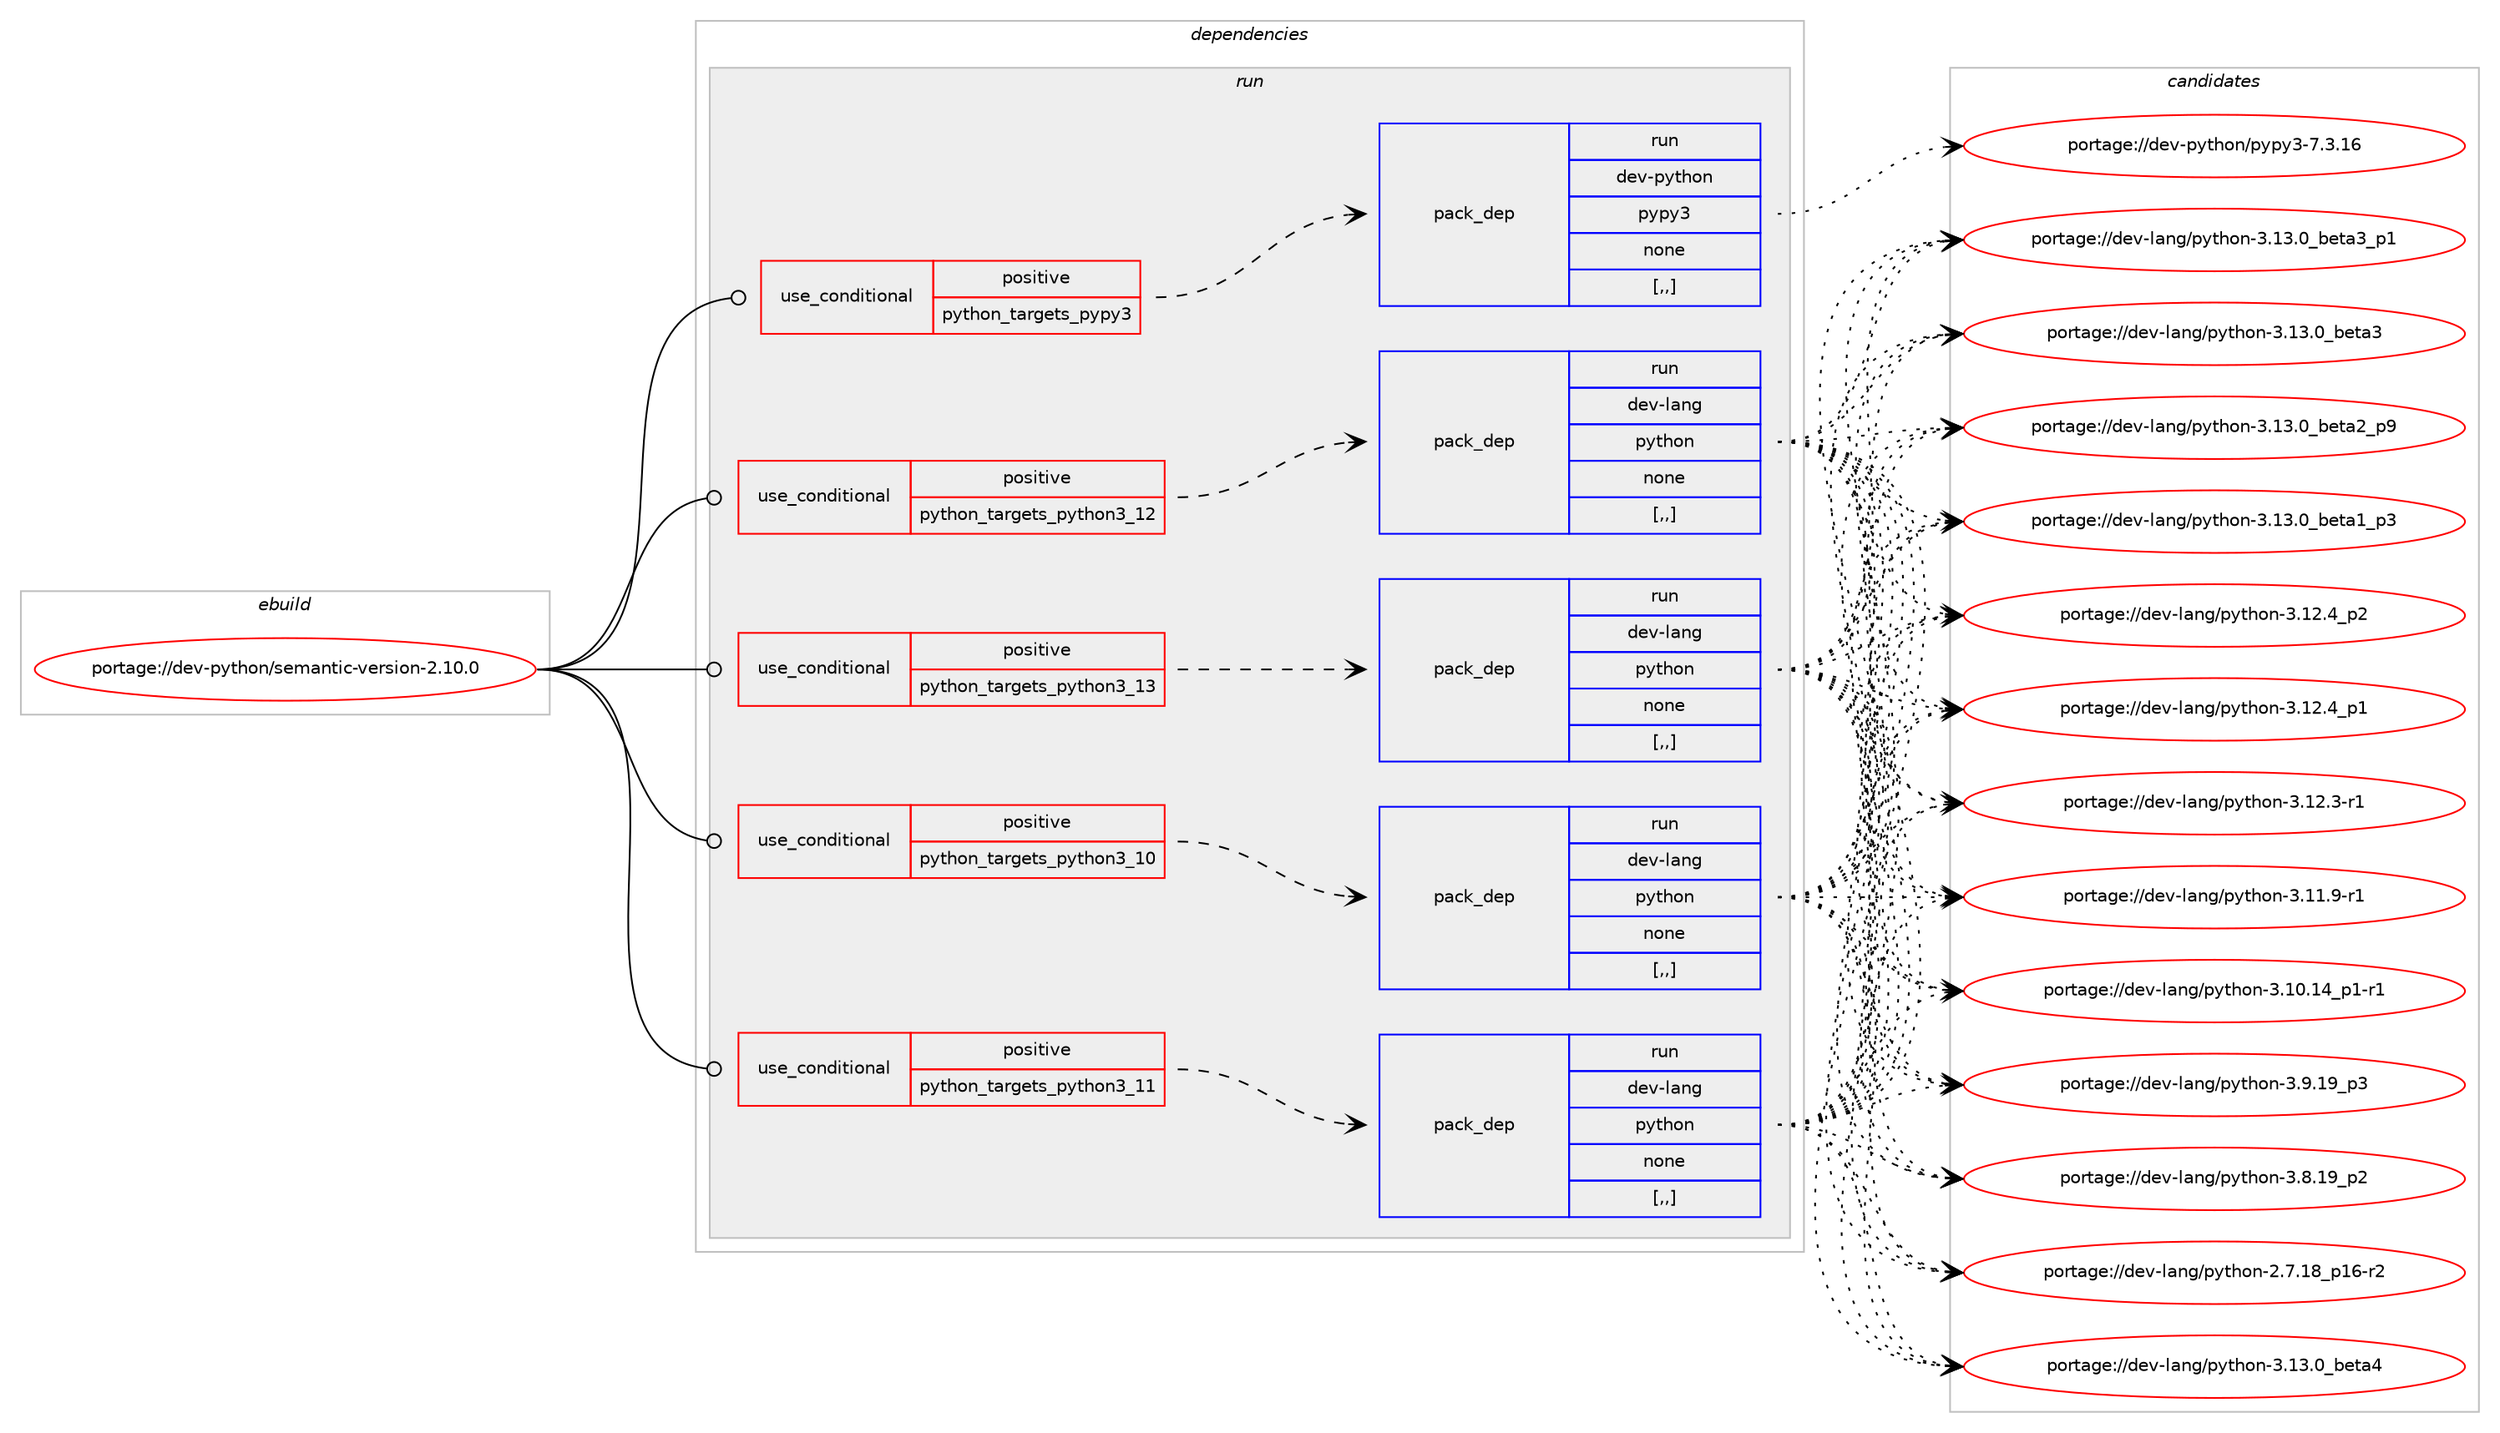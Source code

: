 digraph prolog {

# *************
# Graph options
# *************

newrank=true;
concentrate=true;
compound=true;
graph [rankdir=LR,fontname=Helvetica,fontsize=10,ranksep=1.5];#, ranksep=2.5, nodesep=0.2];
edge  [arrowhead=vee];
node  [fontname=Helvetica,fontsize=10];

# **********
# The ebuild
# **********

subgraph cluster_leftcol {
color=gray;
label=<<i>ebuild</i>>;
id [label="portage://dev-python/semantic-version-2.10.0", color=red, width=4, href="../dev-python/semantic-version-2.10.0.svg"];
}

# ****************
# The dependencies
# ****************

subgraph cluster_midcol {
color=gray;
label=<<i>dependencies</i>>;
subgraph cluster_compile {
fillcolor="#eeeeee";
style=filled;
label=<<i>compile</i>>;
}
subgraph cluster_compileandrun {
fillcolor="#eeeeee";
style=filled;
label=<<i>compile and run</i>>;
}
subgraph cluster_run {
fillcolor="#eeeeee";
style=filled;
label=<<i>run</i>>;
subgraph cond39428 {
dependency163054 [label=<<TABLE BORDER="0" CELLBORDER="1" CELLSPACING="0" CELLPADDING="4"><TR><TD ROWSPAN="3" CELLPADDING="10">use_conditional</TD></TR><TR><TD>positive</TD></TR><TR><TD>python_targets_pypy3</TD></TR></TABLE>>, shape=none, color=red];
subgraph pack122354 {
dependency163055 [label=<<TABLE BORDER="0" CELLBORDER="1" CELLSPACING="0" CELLPADDING="4" WIDTH="220"><TR><TD ROWSPAN="6" CELLPADDING="30">pack_dep</TD></TR><TR><TD WIDTH="110">run</TD></TR><TR><TD>dev-python</TD></TR><TR><TD>pypy3</TD></TR><TR><TD>none</TD></TR><TR><TD>[,,]</TD></TR></TABLE>>, shape=none, color=blue];
}
dependency163054:e -> dependency163055:w [weight=20,style="dashed",arrowhead="vee"];
}
id:e -> dependency163054:w [weight=20,style="solid",arrowhead="odot"];
subgraph cond39429 {
dependency163056 [label=<<TABLE BORDER="0" CELLBORDER="1" CELLSPACING="0" CELLPADDING="4"><TR><TD ROWSPAN="3" CELLPADDING="10">use_conditional</TD></TR><TR><TD>positive</TD></TR><TR><TD>python_targets_python3_10</TD></TR></TABLE>>, shape=none, color=red];
subgraph pack122355 {
dependency163057 [label=<<TABLE BORDER="0" CELLBORDER="1" CELLSPACING="0" CELLPADDING="4" WIDTH="220"><TR><TD ROWSPAN="6" CELLPADDING="30">pack_dep</TD></TR><TR><TD WIDTH="110">run</TD></TR><TR><TD>dev-lang</TD></TR><TR><TD>python</TD></TR><TR><TD>none</TD></TR><TR><TD>[,,]</TD></TR></TABLE>>, shape=none, color=blue];
}
dependency163056:e -> dependency163057:w [weight=20,style="dashed",arrowhead="vee"];
}
id:e -> dependency163056:w [weight=20,style="solid",arrowhead="odot"];
subgraph cond39430 {
dependency163058 [label=<<TABLE BORDER="0" CELLBORDER="1" CELLSPACING="0" CELLPADDING="4"><TR><TD ROWSPAN="3" CELLPADDING="10">use_conditional</TD></TR><TR><TD>positive</TD></TR><TR><TD>python_targets_python3_11</TD></TR></TABLE>>, shape=none, color=red];
subgraph pack122356 {
dependency163059 [label=<<TABLE BORDER="0" CELLBORDER="1" CELLSPACING="0" CELLPADDING="4" WIDTH="220"><TR><TD ROWSPAN="6" CELLPADDING="30">pack_dep</TD></TR><TR><TD WIDTH="110">run</TD></TR><TR><TD>dev-lang</TD></TR><TR><TD>python</TD></TR><TR><TD>none</TD></TR><TR><TD>[,,]</TD></TR></TABLE>>, shape=none, color=blue];
}
dependency163058:e -> dependency163059:w [weight=20,style="dashed",arrowhead="vee"];
}
id:e -> dependency163058:w [weight=20,style="solid",arrowhead="odot"];
subgraph cond39431 {
dependency163060 [label=<<TABLE BORDER="0" CELLBORDER="1" CELLSPACING="0" CELLPADDING="4"><TR><TD ROWSPAN="3" CELLPADDING="10">use_conditional</TD></TR><TR><TD>positive</TD></TR><TR><TD>python_targets_python3_12</TD></TR></TABLE>>, shape=none, color=red];
subgraph pack122357 {
dependency163061 [label=<<TABLE BORDER="0" CELLBORDER="1" CELLSPACING="0" CELLPADDING="4" WIDTH="220"><TR><TD ROWSPAN="6" CELLPADDING="30">pack_dep</TD></TR><TR><TD WIDTH="110">run</TD></TR><TR><TD>dev-lang</TD></TR><TR><TD>python</TD></TR><TR><TD>none</TD></TR><TR><TD>[,,]</TD></TR></TABLE>>, shape=none, color=blue];
}
dependency163060:e -> dependency163061:w [weight=20,style="dashed",arrowhead="vee"];
}
id:e -> dependency163060:w [weight=20,style="solid",arrowhead="odot"];
subgraph cond39432 {
dependency163062 [label=<<TABLE BORDER="0" CELLBORDER="1" CELLSPACING="0" CELLPADDING="4"><TR><TD ROWSPAN="3" CELLPADDING="10">use_conditional</TD></TR><TR><TD>positive</TD></TR><TR><TD>python_targets_python3_13</TD></TR></TABLE>>, shape=none, color=red];
subgraph pack122358 {
dependency163063 [label=<<TABLE BORDER="0" CELLBORDER="1" CELLSPACING="0" CELLPADDING="4" WIDTH="220"><TR><TD ROWSPAN="6" CELLPADDING="30">pack_dep</TD></TR><TR><TD WIDTH="110">run</TD></TR><TR><TD>dev-lang</TD></TR><TR><TD>python</TD></TR><TR><TD>none</TD></TR><TR><TD>[,,]</TD></TR></TABLE>>, shape=none, color=blue];
}
dependency163062:e -> dependency163063:w [weight=20,style="dashed",arrowhead="vee"];
}
id:e -> dependency163062:w [weight=20,style="solid",arrowhead="odot"];
}
}

# **************
# The candidates
# **************

subgraph cluster_choices {
rank=same;
color=gray;
label=<<i>candidates</i>>;

subgraph choice122354 {
color=black;
nodesep=1;
choice10010111845112121116104111110471121211121215145554651464954 [label="portage://dev-python/pypy3-7.3.16", color=red, width=4,href="../dev-python/pypy3-7.3.16.svg"];
dependency163055:e -> choice10010111845112121116104111110471121211121215145554651464954:w [style=dotted,weight="100"];
}
subgraph choice122355 {
color=black;
nodesep=1;
choice1001011184510897110103471121211161041111104551464951464895981011169752 [label="portage://dev-lang/python-3.13.0_beta4", color=red, width=4,href="../dev-lang/python-3.13.0_beta4.svg"];
choice10010111845108971101034711212111610411111045514649514648959810111697519511249 [label="portage://dev-lang/python-3.13.0_beta3_p1", color=red, width=4,href="../dev-lang/python-3.13.0_beta3_p1.svg"];
choice1001011184510897110103471121211161041111104551464951464895981011169751 [label="portage://dev-lang/python-3.13.0_beta3", color=red, width=4,href="../dev-lang/python-3.13.0_beta3.svg"];
choice10010111845108971101034711212111610411111045514649514648959810111697509511257 [label="portage://dev-lang/python-3.13.0_beta2_p9", color=red, width=4,href="../dev-lang/python-3.13.0_beta2_p9.svg"];
choice10010111845108971101034711212111610411111045514649514648959810111697499511251 [label="portage://dev-lang/python-3.13.0_beta1_p3", color=red, width=4,href="../dev-lang/python-3.13.0_beta1_p3.svg"];
choice100101118451089711010347112121116104111110455146495046529511250 [label="portage://dev-lang/python-3.12.4_p2", color=red, width=4,href="../dev-lang/python-3.12.4_p2.svg"];
choice100101118451089711010347112121116104111110455146495046529511249 [label="portage://dev-lang/python-3.12.4_p1", color=red, width=4,href="../dev-lang/python-3.12.4_p1.svg"];
choice100101118451089711010347112121116104111110455146495046514511449 [label="portage://dev-lang/python-3.12.3-r1", color=red, width=4,href="../dev-lang/python-3.12.3-r1.svg"];
choice100101118451089711010347112121116104111110455146494946574511449 [label="portage://dev-lang/python-3.11.9-r1", color=red, width=4,href="../dev-lang/python-3.11.9-r1.svg"];
choice100101118451089711010347112121116104111110455146494846495295112494511449 [label="portage://dev-lang/python-3.10.14_p1-r1", color=red, width=4,href="../dev-lang/python-3.10.14_p1-r1.svg"];
choice100101118451089711010347112121116104111110455146574649579511251 [label="portage://dev-lang/python-3.9.19_p3", color=red, width=4,href="../dev-lang/python-3.9.19_p3.svg"];
choice100101118451089711010347112121116104111110455146564649579511250 [label="portage://dev-lang/python-3.8.19_p2", color=red, width=4,href="../dev-lang/python-3.8.19_p2.svg"];
choice100101118451089711010347112121116104111110455046554649569511249544511450 [label="portage://dev-lang/python-2.7.18_p16-r2", color=red, width=4,href="../dev-lang/python-2.7.18_p16-r2.svg"];
dependency163057:e -> choice1001011184510897110103471121211161041111104551464951464895981011169752:w [style=dotted,weight="100"];
dependency163057:e -> choice10010111845108971101034711212111610411111045514649514648959810111697519511249:w [style=dotted,weight="100"];
dependency163057:e -> choice1001011184510897110103471121211161041111104551464951464895981011169751:w [style=dotted,weight="100"];
dependency163057:e -> choice10010111845108971101034711212111610411111045514649514648959810111697509511257:w [style=dotted,weight="100"];
dependency163057:e -> choice10010111845108971101034711212111610411111045514649514648959810111697499511251:w [style=dotted,weight="100"];
dependency163057:e -> choice100101118451089711010347112121116104111110455146495046529511250:w [style=dotted,weight="100"];
dependency163057:e -> choice100101118451089711010347112121116104111110455146495046529511249:w [style=dotted,weight="100"];
dependency163057:e -> choice100101118451089711010347112121116104111110455146495046514511449:w [style=dotted,weight="100"];
dependency163057:e -> choice100101118451089711010347112121116104111110455146494946574511449:w [style=dotted,weight="100"];
dependency163057:e -> choice100101118451089711010347112121116104111110455146494846495295112494511449:w [style=dotted,weight="100"];
dependency163057:e -> choice100101118451089711010347112121116104111110455146574649579511251:w [style=dotted,weight="100"];
dependency163057:e -> choice100101118451089711010347112121116104111110455146564649579511250:w [style=dotted,weight="100"];
dependency163057:e -> choice100101118451089711010347112121116104111110455046554649569511249544511450:w [style=dotted,weight="100"];
}
subgraph choice122356 {
color=black;
nodesep=1;
choice1001011184510897110103471121211161041111104551464951464895981011169752 [label="portage://dev-lang/python-3.13.0_beta4", color=red, width=4,href="../dev-lang/python-3.13.0_beta4.svg"];
choice10010111845108971101034711212111610411111045514649514648959810111697519511249 [label="portage://dev-lang/python-3.13.0_beta3_p1", color=red, width=4,href="../dev-lang/python-3.13.0_beta3_p1.svg"];
choice1001011184510897110103471121211161041111104551464951464895981011169751 [label="portage://dev-lang/python-3.13.0_beta3", color=red, width=4,href="../dev-lang/python-3.13.0_beta3.svg"];
choice10010111845108971101034711212111610411111045514649514648959810111697509511257 [label="portage://dev-lang/python-3.13.0_beta2_p9", color=red, width=4,href="../dev-lang/python-3.13.0_beta2_p9.svg"];
choice10010111845108971101034711212111610411111045514649514648959810111697499511251 [label="portage://dev-lang/python-3.13.0_beta1_p3", color=red, width=4,href="../dev-lang/python-3.13.0_beta1_p3.svg"];
choice100101118451089711010347112121116104111110455146495046529511250 [label="portage://dev-lang/python-3.12.4_p2", color=red, width=4,href="../dev-lang/python-3.12.4_p2.svg"];
choice100101118451089711010347112121116104111110455146495046529511249 [label="portage://dev-lang/python-3.12.4_p1", color=red, width=4,href="../dev-lang/python-3.12.4_p1.svg"];
choice100101118451089711010347112121116104111110455146495046514511449 [label="portage://dev-lang/python-3.12.3-r1", color=red, width=4,href="../dev-lang/python-3.12.3-r1.svg"];
choice100101118451089711010347112121116104111110455146494946574511449 [label="portage://dev-lang/python-3.11.9-r1", color=red, width=4,href="../dev-lang/python-3.11.9-r1.svg"];
choice100101118451089711010347112121116104111110455146494846495295112494511449 [label="portage://dev-lang/python-3.10.14_p1-r1", color=red, width=4,href="../dev-lang/python-3.10.14_p1-r1.svg"];
choice100101118451089711010347112121116104111110455146574649579511251 [label="portage://dev-lang/python-3.9.19_p3", color=red, width=4,href="../dev-lang/python-3.9.19_p3.svg"];
choice100101118451089711010347112121116104111110455146564649579511250 [label="portage://dev-lang/python-3.8.19_p2", color=red, width=4,href="../dev-lang/python-3.8.19_p2.svg"];
choice100101118451089711010347112121116104111110455046554649569511249544511450 [label="portage://dev-lang/python-2.7.18_p16-r2", color=red, width=4,href="../dev-lang/python-2.7.18_p16-r2.svg"];
dependency163059:e -> choice1001011184510897110103471121211161041111104551464951464895981011169752:w [style=dotted,weight="100"];
dependency163059:e -> choice10010111845108971101034711212111610411111045514649514648959810111697519511249:w [style=dotted,weight="100"];
dependency163059:e -> choice1001011184510897110103471121211161041111104551464951464895981011169751:w [style=dotted,weight="100"];
dependency163059:e -> choice10010111845108971101034711212111610411111045514649514648959810111697509511257:w [style=dotted,weight="100"];
dependency163059:e -> choice10010111845108971101034711212111610411111045514649514648959810111697499511251:w [style=dotted,weight="100"];
dependency163059:e -> choice100101118451089711010347112121116104111110455146495046529511250:w [style=dotted,weight="100"];
dependency163059:e -> choice100101118451089711010347112121116104111110455146495046529511249:w [style=dotted,weight="100"];
dependency163059:e -> choice100101118451089711010347112121116104111110455146495046514511449:w [style=dotted,weight="100"];
dependency163059:e -> choice100101118451089711010347112121116104111110455146494946574511449:w [style=dotted,weight="100"];
dependency163059:e -> choice100101118451089711010347112121116104111110455146494846495295112494511449:w [style=dotted,weight="100"];
dependency163059:e -> choice100101118451089711010347112121116104111110455146574649579511251:w [style=dotted,weight="100"];
dependency163059:e -> choice100101118451089711010347112121116104111110455146564649579511250:w [style=dotted,weight="100"];
dependency163059:e -> choice100101118451089711010347112121116104111110455046554649569511249544511450:w [style=dotted,weight="100"];
}
subgraph choice122357 {
color=black;
nodesep=1;
choice1001011184510897110103471121211161041111104551464951464895981011169752 [label="portage://dev-lang/python-3.13.0_beta4", color=red, width=4,href="../dev-lang/python-3.13.0_beta4.svg"];
choice10010111845108971101034711212111610411111045514649514648959810111697519511249 [label="portage://dev-lang/python-3.13.0_beta3_p1", color=red, width=4,href="../dev-lang/python-3.13.0_beta3_p1.svg"];
choice1001011184510897110103471121211161041111104551464951464895981011169751 [label="portage://dev-lang/python-3.13.0_beta3", color=red, width=4,href="../dev-lang/python-3.13.0_beta3.svg"];
choice10010111845108971101034711212111610411111045514649514648959810111697509511257 [label="portage://dev-lang/python-3.13.0_beta2_p9", color=red, width=4,href="../dev-lang/python-3.13.0_beta2_p9.svg"];
choice10010111845108971101034711212111610411111045514649514648959810111697499511251 [label="portage://dev-lang/python-3.13.0_beta1_p3", color=red, width=4,href="../dev-lang/python-3.13.0_beta1_p3.svg"];
choice100101118451089711010347112121116104111110455146495046529511250 [label="portage://dev-lang/python-3.12.4_p2", color=red, width=4,href="../dev-lang/python-3.12.4_p2.svg"];
choice100101118451089711010347112121116104111110455146495046529511249 [label="portage://dev-lang/python-3.12.4_p1", color=red, width=4,href="../dev-lang/python-3.12.4_p1.svg"];
choice100101118451089711010347112121116104111110455146495046514511449 [label="portage://dev-lang/python-3.12.3-r1", color=red, width=4,href="../dev-lang/python-3.12.3-r1.svg"];
choice100101118451089711010347112121116104111110455146494946574511449 [label="portage://dev-lang/python-3.11.9-r1", color=red, width=4,href="../dev-lang/python-3.11.9-r1.svg"];
choice100101118451089711010347112121116104111110455146494846495295112494511449 [label="portage://dev-lang/python-3.10.14_p1-r1", color=red, width=4,href="../dev-lang/python-3.10.14_p1-r1.svg"];
choice100101118451089711010347112121116104111110455146574649579511251 [label="portage://dev-lang/python-3.9.19_p3", color=red, width=4,href="../dev-lang/python-3.9.19_p3.svg"];
choice100101118451089711010347112121116104111110455146564649579511250 [label="portage://dev-lang/python-3.8.19_p2", color=red, width=4,href="../dev-lang/python-3.8.19_p2.svg"];
choice100101118451089711010347112121116104111110455046554649569511249544511450 [label="portage://dev-lang/python-2.7.18_p16-r2", color=red, width=4,href="../dev-lang/python-2.7.18_p16-r2.svg"];
dependency163061:e -> choice1001011184510897110103471121211161041111104551464951464895981011169752:w [style=dotted,weight="100"];
dependency163061:e -> choice10010111845108971101034711212111610411111045514649514648959810111697519511249:w [style=dotted,weight="100"];
dependency163061:e -> choice1001011184510897110103471121211161041111104551464951464895981011169751:w [style=dotted,weight="100"];
dependency163061:e -> choice10010111845108971101034711212111610411111045514649514648959810111697509511257:w [style=dotted,weight="100"];
dependency163061:e -> choice10010111845108971101034711212111610411111045514649514648959810111697499511251:w [style=dotted,weight="100"];
dependency163061:e -> choice100101118451089711010347112121116104111110455146495046529511250:w [style=dotted,weight="100"];
dependency163061:e -> choice100101118451089711010347112121116104111110455146495046529511249:w [style=dotted,weight="100"];
dependency163061:e -> choice100101118451089711010347112121116104111110455146495046514511449:w [style=dotted,weight="100"];
dependency163061:e -> choice100101118451089711010347112121116104111110455146494946574511449:w [style=dotted,weight="100"];
dependency163061:e -> choice100101118451089711010347112121116104111110455146494846495295112494511449:w [style=dotted,weight="100"];
dependency163061:e -> choice100101118451089711010347112121116104111110455146574649579511251:w [style=dotted,weight="100"];
dependency163061:e -> choice100101118451089711010347112121116104111110455146564649579511250:w [style=dotted,weight="100"];
dependency163061:e -> choice100101118451089711010347112121116104111110455046554649569511249544511450:w [style=dotted,weight="100"];
}
subgraph choice122358 {
color=black;
nodesep=1;
choice1001011184510897110103471121211161041111104551464951464895981011169752 [label="portage://dev-lang/python-3.13.0_beta4", color=red, width=4,href="../dev-lang/python-3.13.0_beta4.svg"];
choice10010111845108971101034711212111610411111045514649514648959810111697519511249 [label="portage://dev-lang/python-3.13.0_beta3_p1", color=red, width=4,href="../dev-lang/python-3.13.0_beta3_p1.svg"];
choice1001011184510897110103471121211161041111104551464951464895981011169751 [label="portage://dev-lang/python-3.13.0_beta3", color=red, width=4,href="../dev-lang/python-3.13.0_beta3.svg"];
choice10010111845108971101034711212111610411111045514649514648959810111697509511257 [label="portage://dev-lang/python-3.13.0_beta2_p9", color=red, width=4,href="../dev-lang/python-3.13.0_beta2_p9.svg"];
choice10010111845108971101034711212111610411111045514649514648959810111697499511251 [label="portage://dev-lang/python-3.13.0_beta1_p3", color=red, width=4,href="../dev-lang/python-3.13.0_beta1_p3.svg"];
choice100101118451089711010347112121116104111110455146495046529511250 [label="portage://dev-lang/python-3.12.4_p2", color=red, width=4,href="../dev-lang/python-3.12.4_p2.svg"];
choice100101118451089711010347112121116104111110455146495046529511249 [label="portage://dev-lang/python-3.12.4_p1", color=red, width=4,href="../dev-lang/python-3.12.4_p1.svg"];
choice100101118451089711010347112121116104111110455146495046514511449 [label="portage://dev-lang/python-3.12.3-r1", color=red, width=4,href="../dev-lang/python-3.12.3-r1.svg"];
choice100101118451089711010347112121116104111110455146494946574511449 [label="portage://dev-lang/python-3.11.9-r1", color=red, width=4,href="../dev-lang/python-3.11.9-r1.svg"];
choice100101118451089711010347112121116104111110455146494846495295112494511449 [label="portage://dev-lang/python-3.10.14_p1-r1", color=red, width=4,href="../dev-lang/python-3.10.14_p1-r1.svg"];
choice100101118451089711010347112121116104111110455146574649579511251 [label="portage://dev-lang/python-3.9.19_p3", color=red, width=4,href="../dev-lang/python-3.9.19_p3.svg"];
choice100101118451089711010347112121116104111110455146564649579511250 [label="portage://dev-lang/python-3.8.19_p2", color=red, width=4,href="../dev-lang/python-3.8.19_p2.svg"];
choice100101118451089711010347112121116104111110455046554649569511249544511450 [label="portage://dev-lang/python-2.7.18_p16-r2", color=red, width=4,href="../dev-lang/python-2.7.18_p16-r2.svg"];
dependency163063:e -> choice1001011184510897110103471121211161041111104551464951464895981011169752:w [style=dotted,weight="100"];
dependency163063:e -> choice10010111845108971101034711212111610411111045514649514648959810111697519511249:w [style=dotted,weight="100"];
dependency163063:e -> choice1001011184510897110103471121211161041111104551464951464895981011169751:w [style=dotted,weight="100"];
dependency163063:e -> choice10010111845108971101034711212111610411111045514649514648959810111697509511257:w [style=dotted,weight="100"];
dependency163063:e -> choice10010111845108971101034711212111610411111045514649514648959810111697499511251:w [style=dotted,weight="100"];
dependency163063:e -> choice100101118451089711010347112121116104111110455146495046529511250:w [style=dotted,weight="100"];
dependency163063:e -> choice100101118451089711010347112121116104111110455146495046529511249:w [style=dotted,weight="100"];
dependency163063:e -> choice100101118451089711010347112121116104111110455146495046514511449:w [style=dotted,weight="100"];
dependency163063:e -> choice100101118451089711010347112121116104111110455146494946574511449:w [style=dotted,weight="100"];
dependency163063:e -> choice100101118451089711010347112121116104111110455146494846495295112494511449:w [style=dotted,weight="100"];
dependency163063:e -> choice100101118451089711010347112121116104111110455146574649579511251:w [style=dotted,weight="100"];
dependency163063:e -> choice100101118451089711010347112121116104111110455146564649579511250:w [style=dotted,weight="100"];
dependency163063:e -> choice100101118451089711010347112121116104111110455046554649569511249544511450:w [style=dotted,weight="100"];
}
}

}
